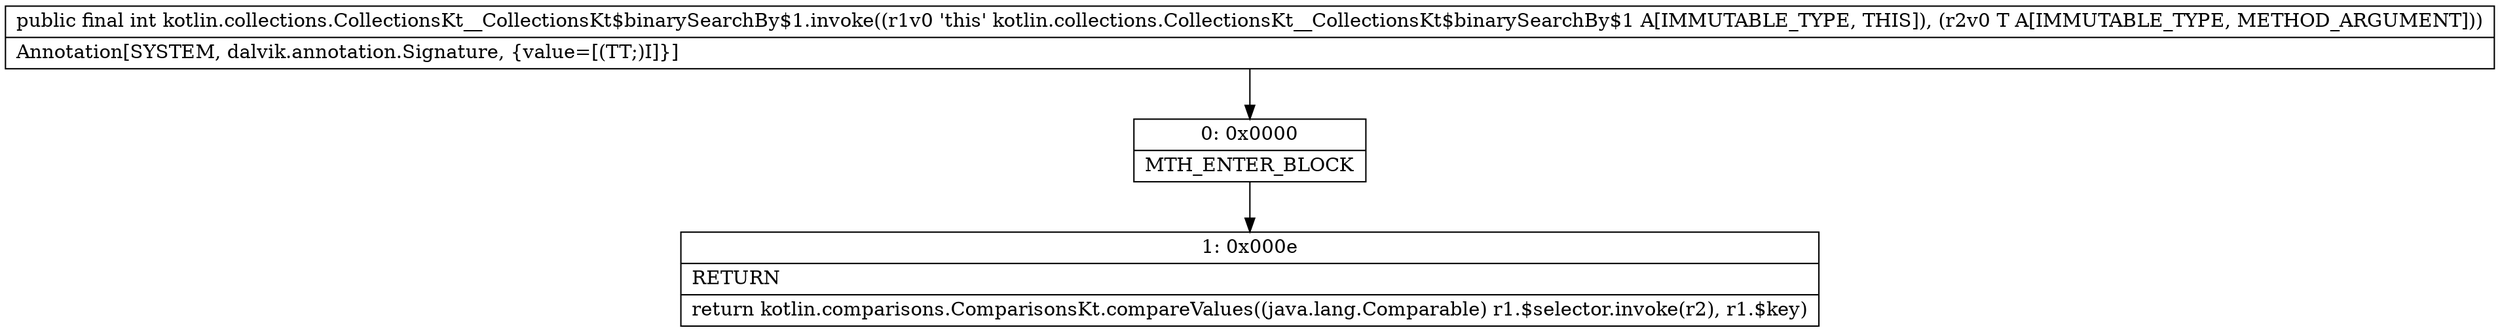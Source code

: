 digraph "CFG forkotlin.collections.CollectionsKt__CollectionsKt$binarySearchBy$1.invoke(Ljava\/lang\/Object;)I" {
Node_0 [shape=record,label="{0\:\ 0x0000|MTH_ENTER_BLOCK\l}"];
Node_1 [shape=record,label="{1\:\ 0x000e|RETURN\l|return kotlin.comparisons.ComparisonsKt.compareValues((java.lang.Comparable) r1.$selector.invoke(r2), r1.$key)\l}"];
MethodNode[shape=record,label="{public final int kotlin.collections.CollectionsKt__CollectionsKt$binarySearchBy$1.invoke((r1v0 'this' kotlin.collections.CollectionsKt__CollectionsKt$binarySearchBy$1 A[IMMUTABLE_TYPE, THIS]), (r2v0 T A[IMMUTABLE_TYPE, METHOD_ARGUMENT]))  | Annotation[SYSTEM, dalvik.annotation.Signature, \{value=[(TT;)I]\}]\l}"];
MethodNode -> Node_0;
Node_0 -> Node_1;
}

